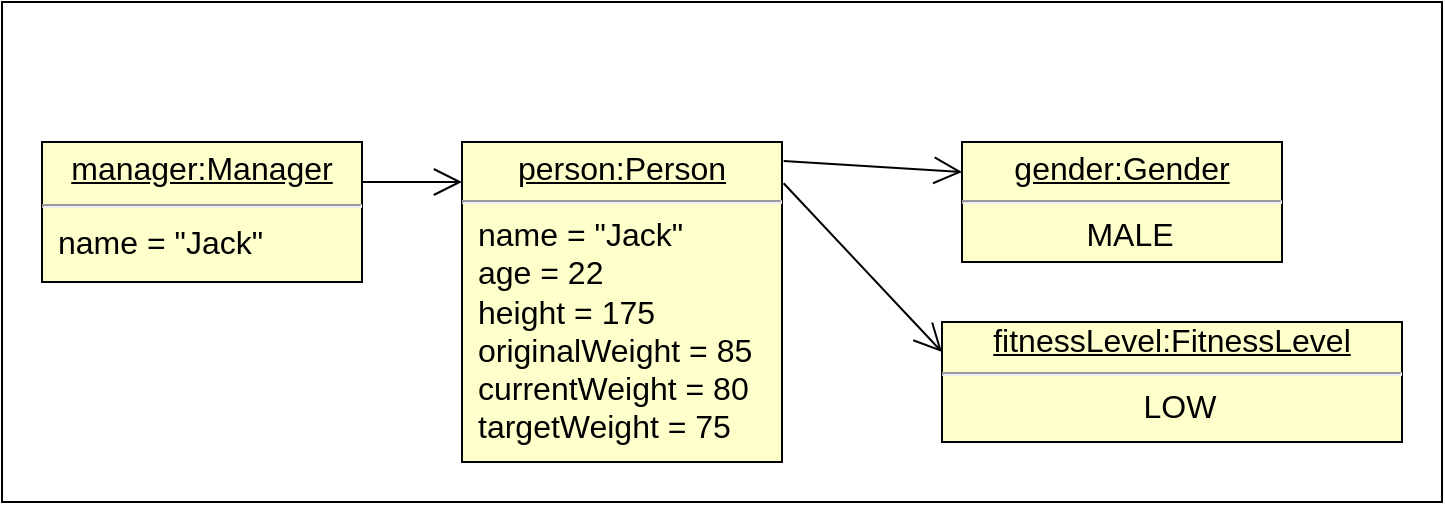 <mxfile version="13.9.2" type="device"><diagram id="EmV7NBTtPqjvf50I7fum" name="Page-1"><mxGraphModel dx="1278" dy="548" grid="1" gridSize="10" guides="1" tooltips="1" connect="1" arrows="1" fold="1" page="1" pageScale="1" pageWidth="850" pageHeight="1100" math="0" shadow="0"><root><mxCell id="0"/><mxCell id="1" parent="0"/><mxCell id="i70H28NE3XyF8fm-0O8E-1" value="" style="rounded=0;whiteSpace=wrap;html=1;" vertex="1" parent="1"><mxGeometry x="70" y="150" width="720" height="250" as="geometry"/></mxCell><mxCell id="i70H28NE3XyF8fm-0O8E-2" value="&lt;p style=&quot;margin: 4px 0px 0px ; text-align: center&quot;&gt;&lt;font style=&quot;font-size: 16px&quot;&gt;&lt;u&gt;person:Person&lt;/u&gt;&lt;/font&gt;&lt;/p&gt;&lt;hr&gt;&lt;p style=&quot;margin: 0px ; margin-left: 8px&quot;&gt;&lt;font size=&quot;3&quot;&gt;name = &quot;Jack&quot;&lt;span style=&quot;color: rgba(0 , 0 , 0 , 0) ; font-family: monospace&quot;&gt;%3CmxGraphModel%3E%3Croot%3E%3CmxCell%20id%3D%220%22%2F%3E%3CmxCell%20id%3D%221%22%20parent%3D%220%22%2F%3E%3CmxCell%20id%3D%222%22%20value%3D%22%26lt%3Bfont%20style%3D%26quot%3Bfont-size%3A%2018px%26quot%3B%26gt%3B%26lt%3Bu%26gt%3B%3AManager%26lt%3B%2Fu%26gt%3B%26lt%3B%2Ffont%26gt%3B%22%20style%3D%22html%3D1%3B%22%20vertex%3D%221%22%20parent%3D%221%22%3E%3CmxGeometry%20x%3D%2270%22%20y%3D%22230%22%20width%3D%22130%22%20height%3D%2240%22%20as%3D%22geometry%22%2F%3E%3C%2FmxCell%3E%3C%2Froot%3E%3C%2FmxGraphModel%3E&lt;/span&gt;&lt;span style=&quot;color: rgba(0 , 0 , 0 , 0) ; font-family: monospace&quot;&gt;%3CmxGraphModel%3E%3Croot%3E%3CmxCell%20id%3D%220%22%2F%3E%3CmxCell%20id%3D%221%22%20parent%3D%220%22%2F%3E%3CmxCell%20id%3D%222%22%20value%3D%22%26lt%3Bfont%20style%3D%26quot%3Bfont-size%3A%2018px%26quot%3B%26gt%3B%26lt%3Bu%26gt%3B%3AManager%26lt%3B%2Fu%26gt%3B%26lt%3B%2Ffont%26gt%3B%22%20style%3D%22html%3D1%3B%22%20vertex%3D%221%22%20parent%3D%221%22%3E%3CmxGeometry%20x%3D%2270%22%20y%3D%22230%22%20width%3D%22130%22%20height%3D%2240%22%20as%3D%22geometry%22%2F%3E%3C%2FmxCell%3E%3C%2Froot%3E%3C%2FmxGraphModel%3E&lt;/span&gt;&lt;br&gt;age = 22&lt;/font&gt;&lt;/p&gt;&lt;p style=&quot;margin: 0px ; margin-left: 8px&quot;&gt;&lt;font size=&quot;3&quot;&gt;height = 175&lt;/font&gt;&lt;/p&gt;&lt;p style=&quot;margin: 0px ; margin-left: 8px&quot;&gt;&lt;font size=&quot;3&quot;&gt;originalWeight = 85&lt;/font&gt;&lt;/p&gt;&lt;p style=&quot;margin: 0px ; margin-left: 8px&quot;&gt;&lt;font size=&quot;3&quot;&gt;currentWeight = 80&lt;/font&gt;&lt;/p&gt;&lt;p style=&quot;margin: 0px ; margin-left: 8px&quot;&gt;&lt;font size=&quot;3&quot;&gt;targetWeight = 75&lt;/font&gt;&lt;/p&gt;" style="verticalAlign=top;align=left;overflow=fill;fontSize=12;fontFamily=Helvetica;html=1;fillColor=#FFFFCC;" vertex="1" parent="1"><mxGeometry x="300" y="220" width="160" height="160" as="geometry"/></mxCell><mxCell id="i70H28NE3XyF8fm-0O8E-3" value="&lt;p style=&quot;margin: 4px 0px 0px&quot;&gt;&lt;font style=&quot;font-size: 16px&quot;&gt;&lt;u&gt;gender:Gender&lt;/u&gt;&lt;br&gt;&lt;/font&gt;&lt;/p&gt;&lt;hr&gt;&lt;p style=&quot;margin: 0px ; margin-left: 8px&quot;&gt;&lt;font size=&quot;3&quot;&gt;MALE&lt;/font&gt;&lt;/p&gt;&lt;p style=&quot;margin: 0px ; margin-left: 8px&quot;&gt;&lt;br&gt;&lt;/p&gt;" style="verticalAlign=top;align=center;overflow=fill;fontSize=12;fontFamily=Helvetica;html=1;fillColor=#FFFFCC;" vertex="1" parent="1"><mxGeometry x="550" y="220" width="160" height="60" as="geometry"/></mxCell><mxCell id="i70H28NE3XyF8fm-0O8E-4" value="&lt;u&gt;&lt;font style=&quot;font-size: 16px&quot;&gt;fitnessLevel:FitnessLevel&lt;br&gt;&lt;/font&gt;&lt;/u&gt;&lt;hr&gt;&lt;p style=&quot;margin: 0px ; margin-left: 8px&quot;&gt;&lt;font size=&quot;3&quot;&gt;LOW&lt;/font&gt;&lt;/p&gt;&lt;p style=&quot;margin: 0px ; margin-left: 8px&quot;&gt;&lt;br&gt;&lt;/p&gt;" style="verticalAlign=top;align=center;overflow=fill;fontSize=12;fontFamily=Helvetica;html=1;fillColor=#FFFFCC;" vertex="1" parent="1"><mxGeometry x="540" y="310" width="230" height="60" as="geometry"/></mxCell><mxCell id="i70H28NE3XyF8fm-0O8E-5" value="&lt;p style=&quot;margin: 4px 0px 0px ; text-align: center&quot;&gt;&lt;font style=&quot;font-size: 16px&quot;&gt;&lt;u&gt;manager:Manager&lt;/u&gt;&lt;/font&gt;&lt;/p&gt;&lt;hr&gt;&lt;p style=&quot;margin: 0px ; margin-left: 8px&quot;&gt;&lt;font size=&quot;3&quot;&gt;name = &quot;Jack&quot;&lt;span style=&quot;color: rgba(0 , 0 , 0 , 0) ; font-family: monospace&quot;&gt;%3CmxGraphModel%3E%3Croot%3E%3CmxCell%20id%3D%220%22%2F%3E%3CmxCell%20id%3D%221%22%20parent%3D%220%22%2F%3E%3CmxCell%20id%3D%222%22%20value%3D%22%26lt%3Bfont%20style%3D%26quot%3Bfont-size%3A%2018px%26quot%3B%26gt%3B%26lt%3Bu%26gt%3B%3AManager%26lt%3B%2Fu%26gt%3B%26lt%3B%2Ffont%26gt%3B%22%20style%3D%22html%3D1%3B%22%20vertex%3D%221%22%20parent%3D%221%22%3E%3CmxGeometry%20x%3D%2270%22%20y%3D%22230%22%20width%3D%22130%22%20height%3D%2240%22%20as%3D%22geometry%22%2F%3E%3C%2FmxCell%3E%3C%2Froot%3E%3C%2FmxGraphModel%3E&lt;/span&gt;&lt;span style=&quot;color: rgba(0 , 0 , 0 , 0) ; font-family: monospace&quot;&gt;%3CmxGraphModel%3E%3Croot%3E%3CmxCell%20id%3D%220%22%2F%3E%3CmxCell%20id%3D%221%22%20parent%3D%220%22%2F%3E%3CmxCell%20id%3D%222%22%20value%3D%22%26lt%3Bfont%20style%3D%26quot%3Bfont-size%3A%2018px%26quot%3B%26gt%3B%26lt%3Bu%26gt%3B%3AManager%26lt%3B%2Fu%26gt%3B%26lt%3B%2Ffont%26gt%3B%22%20style%3D%22html%3D1%3B%22%20vertex%3D%221%22%20parent%3D%221%22%3E%3CmxGeometry%20x%3D%2270%22%20y%3D%22230%22%20width%3D%22130%22%20height%3D%2240%22%20as%3D%22geometry%22%2F%3E%3C%2FmxCell%3E%3C%2Froot%3E%3C%2FmxGraphModel%3E&lt;/span&gt;&lt;br&gt;&lt;/font&gt;&lt;br&gt;&lt;/p&gt;" style="verticalAlign=top;align=left;overflow=fill;fontSize=16;fontFamily=Helvetica;html=1;fillColor=#FFFFCC;" vertex="1" parent="1"><mxGeometry x="90" y="220" width="160" height="70" as="geometry"/></mxCell><mxCell id="i70H28NE3XyF8fm-0O8E-6" value="" style="endArrow=open;endFill=1;endSize=12;html=1;" edge="1" parent="1"><mxGeometry width="160" relative="1" as="geometry"><mxPoint x="250" y="240" as="sourcePoint"/><mxPoint x="300" y="240" as="targetPoint"/></mxGeometry></mxCell><mxCell id="i70H28NE3XyF8fm-0O8E-7" value="" style="endArrow=open;endFill=1;endSize=12;html=1;exitX=1.005;exitY=0.059;exitDx=0;exitDy=0;entryX=0;entryY=0.25;entryDx=0;entryDy=0;exitPerimeter=0;" edge="1" parent="1" source="i70H28NE3XyF8fm-0O8E-2" target="i70H28NE3XyF8fm-0O8E-3"><mxGeometry width="160" relative="1" as="geometry"><mxPoint x="420" y="260" as="sourcePoint"/><mxPoint x="580" y="260" as="targetPoint"/></mxGeometry></mxCell><mxCell id="i70H28NE3XyF8fm-0O8E-8" value="" style="endArrow=open;endFill=1;endSize=12;html=1;entryX=0;entryY=0.25;entryDx=0;entryDy=0;exitX=1.005;exitY=0.129;exitDx=0;exitDy=0;exitPerimeter=0;" edge="1" parent="1" source="i70H28NE3XyF8fm-0O8E-2" target="i70H28NE3XyF8fm-0O8E-4"><mxGeometry width="160" relative="1" as="geometry"><mxPoint x="475.6" y="241.84" as="sourcePoint"/><mxPoint x="560" y="245" as="targetPoint"/></mxGeometry></mxCell></root></mxGraphModel></diagram></mxfile>